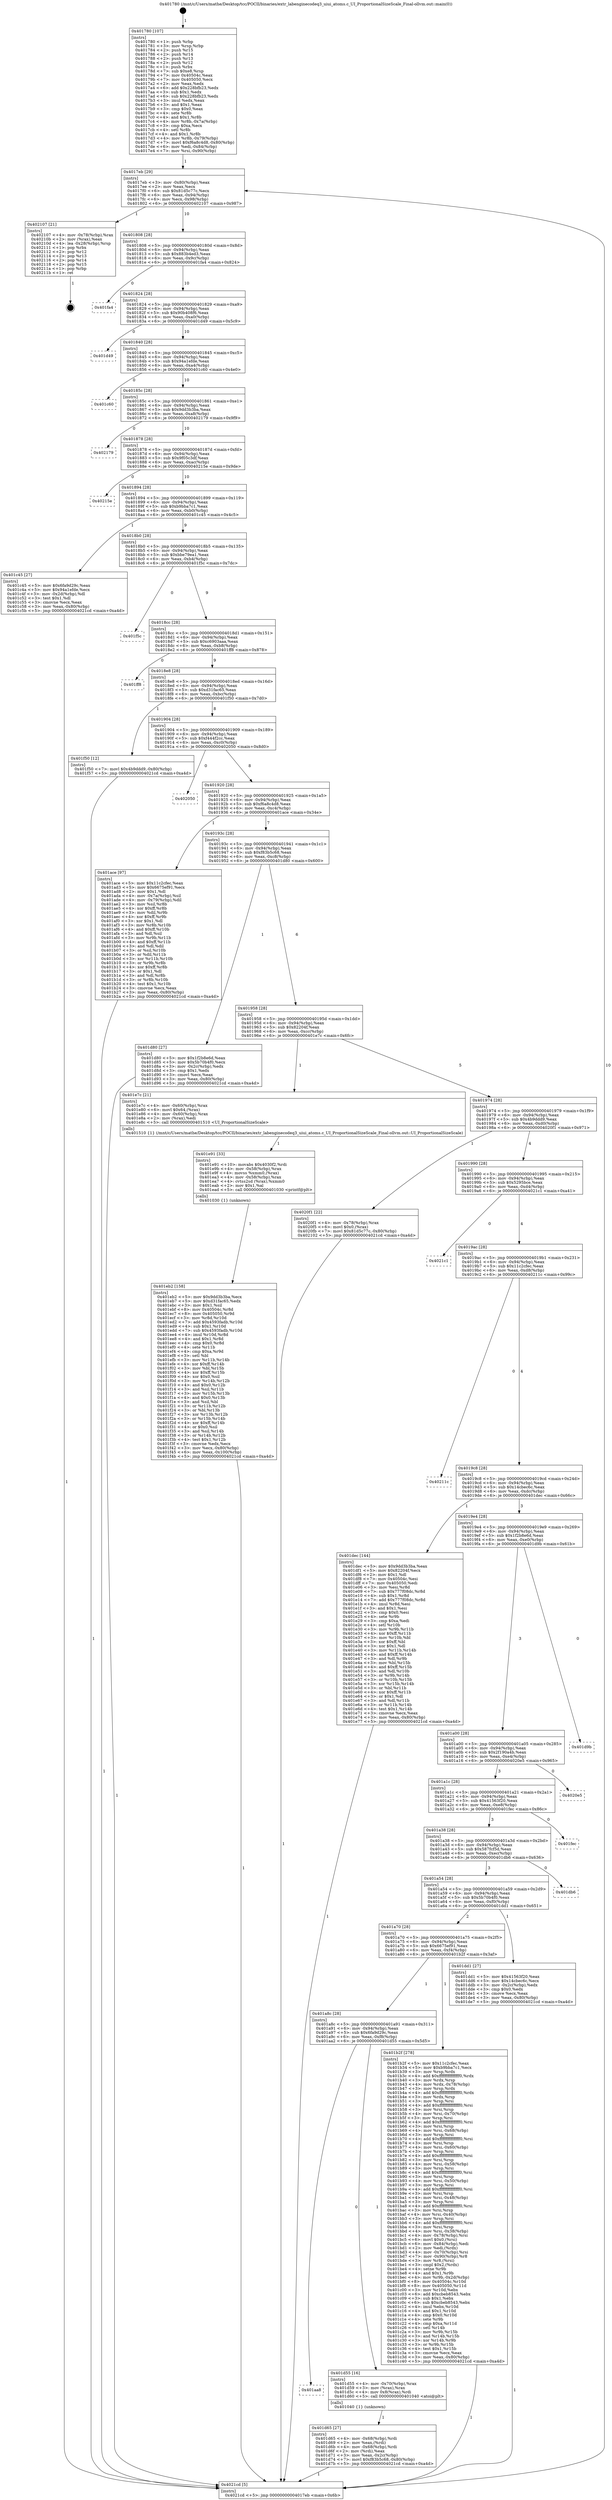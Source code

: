 digraph "0x401780" {
  label = "0x401780 (/mnt/c/Users/mathe/Desktop/tcc/POCII/binaries/extr_labenginecodeq3_uiui_atoms.c_UI_ProportionalSizeScale_Final-ollvm.out::main(0))"
  labelloc = "t"
  node[shape=record]

  Entry [label="",width=0.3,height=0.3,shape=circle,fillcolor=black,style=filled]
  "0x4017eb" [label="{
     0x4017eb [29]\l
     | [instrs]\l
     &nbsp;&nbsp;0x4017eb \<+3\>: mov -0x80(%rbp),%eax\l
     &nbsp;&nbsp;0x4017ee \<+2\>: mov %eax,%ecx\l
     &nbsp;&nbsp;0x4017f0 \<+6\>: sub $0x81d5c77c,%ecx\l
     &nbsp;&nbsp;0x4017f6 \<+6\>: mov %eax,-0x94(%rbp)\l
     &nbsp;&nbsp;0x4017fc \<+6\>: mov %ecx,-0x98(%rbp)\l
     &nbsp;&nbsp;0x401802 \<+6\>: je 0000000000402107 \<main+0x987\>\l
  }"]
  "0x402107" [label="{
     0x402107 [21]\l
     | [instrs]\l
     &nbsp;&nbsp;0x402107 \<+4\>: mov -0x78(%rbp),%rax\l
     &nbsp;&nbsp;0x40210b \<+2\>: mov (%rax),%eax\l
     &nbsp;&nbsp;0x40210d \<+4\>: lea -0x28(%rbp),%rsp\l
     &nbsp;&nbsp;0x402111 \<+1\>: pop %rbx\l
     &nbsp;&nbsp;0x402112 \<+2\>: pop %r12\l
     &nbsp;&nbsp;0x402114 \<+2\>: pop %r13\l
     &nbsp;&nbsp;0x402116 \<+2\>: pop %r14\l
     &nbsp;&nbsp;0x402118 \<+2\>: pop %r15\l
     &nbsp;&nbsp;0x40211a \<+1\>: pop %rbp\l
     &nbsp;&nbsp;0x40211b \<+1\>: ret\l
  }"]
  "0x401808" [label="{
     0x401808 [28]\l
     | [instrs]\l
     &nbsp;&nbsp;0x401808 \<+5\>: jmp 000000000040180d \<main+0x8d\>\l
     &nbsp;&nbsp;0x40180d \<+6\>: mov -0x94(%rbp),%eax\l
     &nbsp;&nbsp;0x401813 \<+5\>: sub $0x883b4ed3,%eax\l
     &nbsp;&nbsp;0x401818 \<+6\>: mov %eax,-0x9c(%rbp)\l
     &nbsp;&nbsp;0x40181e \<+6\>: je 0000000000401fa4 \<main+0x824\>\l
  }"]
  Exit [label="",width=0.3,height=0.3,shape=circle,fillcolor=black,style=filled,peripheries=2]
  "0x401fa4" [label="{
     0x401fa4\l
  }", style=dashed]
  "0x401824" [label="{
     0x401824 [28]\l
     | [instrs]\l
     &nbsp;&nbsp;0x401824 \<+5\>: jmp 0000000000401829 \<main+0xa9\>\l
     &nbsp;&nbsp;0x401829 \<+6\>: mov -0x94(%rbp),%eax\l
     &nbsp;&nbsp;0x40182f \<+5\>: sub $0x90b408f6,%eax\l
     &nbsp;&nbsp;0x401834 \<+6\>: mov %eax,-0xa0(%rbp)\l
     &nbsp;&nbsp;0x40183a \<+6\>: je 0000000000401d49 \<main+0x5c9\>\l
  }"]
  "0x401eb2" [label="{
     0x401eb2 [158]\l
     | [instrs]\l
     &nbsp;&nbsp;0x401eb2 \<+5\>: mov $0x9dd3b3ba,%ecx\l
     &nbsp;&nbsp;0x401eb7 \<+5\>: mov $0xd31fac65,%edx\l
     &nbsp;&nbsp;0x401ebc \<+3\>: mov $0x1,%sil\l
     &nbsp;&nbsp;0x401ebf \<+8\>: mov 0x40504c,%r8d\l
     &nbsp;&nbsp;0x401ec7 \<+8\>: mov 0x405050,%r9d\l
     &nbsp;&nbsp;0x401ecf \<+3\>: mov %r8d,%r10d\l
     &nbsp;&nbsp;0x401ed2 \<+7\>: add $0x4593fadb,%r10d\l
     &nbsp;&nbsp;0x401ed9 \<+4\>: sub $0x1,%r10d\l
     &nbsp;&nbsp;0x401edd \<+7\>: sub $0x4593fadb,%r10d\l
     &nbsp;&nbsp;0x401ee4 \<+4\>: imul %r10d,%r8d\l
     &nbsp;&nbsp;0x401ee8 \<+4\>: and $0x1,%r8d\l
     &nbsp;&nbsp;0x401eec \<+4\>: cmp $0x0,%r8d\l
     &nbsp;&nbsp;0x401ef0 \<+4\>: sete %r11b\l
     &nbsp;&nbsp;0x401ef4 \<+4\>: cmp $0xa,%r9d\l
     &nbsp;&nbsp;0x401ef8 \<+3\>: setl %bl\l
     &nbsp;&nbsp;0x401efb \<+3\>: mov %r11b,%r14b\l
     &nbsp;&nbsp;0x401efe \<+4\>: xor $0xff,%r14b\l
     &nbsp;&nbsp;0x401f02 \<+3\>: mov %bl,%r15b\l
     &nbsp;&nbsp;0x401f05 \<+4\>: xor $0xff,%r15b\l
     &nbsp;&nbsp;0x401f09 \<+4\>: xor $0x0,%sil\l
     &nbsp;&nbsp;0x401f0d \<+3\>: mov %r14b,%r12b\l
     &nbsp;&nbsp;0x401f10 \<+4\>: and $0x0,%r12b\l
     &nbsp;&nbsp;0x401f14 \<+3\>: and %sil,%r11b\l
     &nbsp;&nbsp;0x401f17 \<+3\>: mov %r15b,%r13b\l
     &nbsp;&nbsp;0x401f1a \<+4\>: and $0x0,%r13b\l
     &nbsp;&nbsp;0x401f1e \<+3\>: and %sil,%bl\l
     &nbsp;&nbsp;0x401f21 \<+3\>: or %r11b,%r12b\l
     &nbsp;&nbsp;0x401f24 \<+3\>: or %bl,%r13b\l
     &nbsp;&nbsp;0x401f27 \<+3\>: xor %r13b,%r12b\l
     &nbsp;&nbsp;0x401f2a \<+3\>: or %r15b,%r14b\l
     &nbsp;&nbsp;0x401f2d \<+4\>: xor $0xff,%r14b\l
     &nbsp;&nbsp;0x401f31 \<+4\>: or $0x0,%sil\l
     &nbsp;&nbsp;0x401f35 \<+3\>: and %sil,%r14b\l
     &nbsp;&nbsp;0x401f38 \<+3\>: or %r14b,%r12b\l
     &nbsp;&nbsp;0x401f3b \<+4\>: test $0x1,%r12b\l
     &nbsp;&nbsp;0x401f3f \<+3\>: cmovne %edx,%ecx\l
     &nbsp;&nbsp;0x401f42 \<+3\>: mov %ecx,-0x80(%rbp)\l
     &nbsp;&nbsp;0x401f45 \<+6\>: mov %eax,-0x100(%rbp)\l
     &nbsp;&nbsp;0x401f4b \<+5\>: jmp 00000000004021cd \<main+0xa4d\>\l
  }"]
  "0x401d49" [label="{
     0x401d49\l
  }", style=dashed]
  "0x401840" [label="{
     0x401840 [28]\l
     | [instrs]\l
     &nbsp;&nbsp;0x401840 \<+5\>: jmp 0000000000401845 \<main+0xc5\>\l
     &nbsp;&nbsp;0x401845 \<+6\>: mov -0x94(%rbp),%eax\l
     &nbsp;&nbsp;0x40184b \<+5\>: sub $0x94a1efde,%eax\l
     &nbsp;&nbsp;0x401850 \<+6\>: mov %eax,-0xa4(%rbp)\l
     &nbsp;&nbsp;0x401856 \<+6\>: je 0000000000401c60 \<main+0x4e0\>\l
  }"]
  "0x401e91" [label="{
     0x401e91 [33]\l
     | [instrs]\l
     &nbsp;&nbsp;0x401e91 \<+10\>: movabs $0x4030f2,%rdi\l
     &nbsp;&nbsp;0x401e9b \<+4\>: mov -0x58(%rbp),%rax\l
     &nbsp;&nbsp;0x401e9f \<+4\>: movss %xmm0,(%rax)\l
     &nbsp;&nbsp;0x401ea3 \<+4\>: mov -0x58(%rbp),%rax\l
     &nbsp;&nbsp;0x401ea7 \<+4\>: cvtss2sd (%rax),%xmm0\l
     &nbsp;&nbsp;0x401eab \<+2\>: mov $0x1,%al\l
     &nbsp;&nbsp;0x401ead \<+5\>: call 0000000000401030 \<printf@plt\>\l
     | [calls]\l
     &nbsp;&nbsp;0x401030 \{1\} (unknown)\l
  }"]
  "0x401c60" [label="{
     0x401c60\l
  }", style=dashed]
  "0x40185c" [label="{
     0x40185c [28]\l
     | [instrs]\l
     &nbsp;&nbsp;0x40185c \<+5\>: jmp 0000000000401861 \<main+0xe1\>\l
     &nbsp;&nbsp;0x401861 \<+6\>: mov -0x94(%rbp),%eax\l
     &nbsp;&nbsp;0x401867 \<+5\>: sub $0x9dd3b3ba,%eax\l
     &nbsp;&nbsp;0x40186c \<+6\>: mov %eax,-0xa8(%rbp)\l
     &nbsp;&nbsp;0x401872 \<+6\>: je 0000000000402179 \<main+0x9f9\>\l
  }"]
  "0x401d65" [label="{
     0x401d65 [27]\l
     | [instrs]\l
     &nbsp;&nbsp;0x401d65 \<+4\>: mov -0x68(%rbp),%rdi\l
     &nbsp;&nbsp;0x401d69 \<+2\>: mov %eax,(%rdi)\l
     &nbsp;&nbsp;0x401d6b \<+4\>: mov -0x68(%rbp),%rdi\l
     &nbsp;&nbsp;0x401d6f \<+2\>: mov (%rdi),%eax\l
     &nbsp;&nbsp;0x401d71 \<+3\>: mov %eax,-0x2c(%rbp)\l
     &nbsp;&nbsp;0x401d74 \<+7\>: movl $0xf83b5c68,-0x80(%rbp)\l
     &nbsp;&nbsp;0x401d7b \<+5\>: jmp 00000000004021cd \<main+0xa4d\>\l
  }"]
  "0x402179" [label="{
     0x402179\l
  }", style=dashed]
  "0x401878" [label="{
     0x401878 [28]\l
     | [instrs]\l
     &nbsp;&nbsp;0x401878 \<+5\>: jmp 000000000040187d \<main+0xfd\>\l
     &nbsp;&nbsp;0x40187d \<+6\>: mov -0x94(%rbp),%eax\l
     &nbsp;&nbsp;0x401883 \<+5\>: sub $0x9f05c3df,%eax\l
     &nbsp;&nbsp;0x401888 \<+6\>: mov %eax,-0xac(%rbp)\l
     &nbsp;&nbsp;0x40188e \<+6\>: je 000000000040215e \<main+0x9de\>\l
  }"]
  "0x401aa8" [label="{
     0x401aa8\l
  }", style=dashed]
  "0x40215e" [label="{
     0x40215e\l
  }", style=dashed]
  "0x401894" [label="{
     0x401894 [28]\l
     | [instrs]\l
     &nbsp;&nbsp;0x401894 \<+5\>: jmp 0000000000401899 \<main+0x119\>\l
     &nbsp;&nbsp;0x401899 \<+6\>: mov -0x94(%rbp),%eax\l
     &nbsp;&nbsp;0x40189f \<+5\>: sub $0xb9bba7c1,%eax\l
     &nbsp;&nbsp;0x4018a4 \<+6\>: mov %eax,-0xb0(%rbp)\l
     &nbsp;&nbsp;0x4018aa \<+6\>: je 0000000000401c45 \<main+0x4c5\>\l
  }"]
  "0x401d55" [label="{
     0x401d55 [16]\l
     | [instrs]\l
     &nbsp;&nbsp;0x401d55 \<+4\>: mov -0x70(%rbp),%rax\l
     &nbsp;&nbsp;0x401d59 \<+3\>: mov (%rax),%rax\l
     &nbsp;&nbsp;0x401d5c \<+4\>: mov 0x8(%rax),%rdi\l
     &nbsp;&nbsp;0x401d60 \<+5\>: call 0000000000401040 \<atoi@plt\>\l
     | [calls]\l
     &nbsp;&nbsp;0x401040 \{1\} (unknown)\l
  }"]
  "0x401c45" [label="{
     0x401c45 [27]\l
     | [instrs]\l
     &nbsp;&nbsp;0x401c45 \<+5\>: mov $0x6fa9d29c,%eax\l
     &nbsp;&nbsp;0x401c4a \<+5\>: mov $0x94a1efde,%ecx\l
     &nbsp;&nbsp;0x401c4f \<+3\>: mov -0x2d(%rbp),%dl\l
     &nbsp;&nbsp;0x401c52 \<+3\>: test $0x1,%dl\l
     &nbsp;&nbsp;0x401c55 \<+3\>: cmovne %ecx,%eax\l
     &nbsp;&nbsp;0x401c58 \<+3\>: mov %eax,-0x80(%rbp)\l
     &nbsp;&nbsp;0x401c5b \<+5\>: jmp 00000000004021cd \<main+0xa4d\>\l
  }"]
  "0x4018b0" [label="{
     0x4018b0 [28]\l
     | [instrs]\l
     &nbsp;&nbsp;0x4018b0 \<+5\>: jmp 00000000004018b5 \<main+0x135\>\l
     &nbsp;&nbsp;0x4018b5 \<+6\>: mov -0x94(%rbp),%eax\l
     &nbsp;&nbsp;0x4018bb \<+5\>: sub $0xbbe79ea1,%eax\l
     &nbsp;&nbsp;0x4018c0 \<+6\>: mov %eax,-0xb4(%rbp)\l
     &nbsp;&nbsp;0x4018c6 \<+6\>: je 0000000000401f5c \<main+0x7dc\>\l
  }"]
  "0x401a8c" [label="{
     0x401a8c [28]\l
     | [instrs]\l
     &nbsp;&nbsp;0x401a8c \<+5\>: jmp 0000000000401a91 \<main+0x311\>\l
     &nbsp;&nbsp;0x401a91 \<+6\>: mov -0x94(%rbp),%eax\l
     &nbsp;&nbsp;0x401a97 \<+5\>: sub $0x6fa9d29c,%eax\l
     &nbsp;&nbsp;0x401a9c \<+6\>: mov %eax,-0xf8(%rbp)\l
     &nbsp;&nbsp;0x401aa2 \<+6\>: je 0000000000401d55 \<main+0x5d5\>\l
  }"]
  "0x401f5c" [label="{
     0x401f5c\l
  }", style=dashed]
  "0x4018cc" [label="{
     0x4018cc [28]\l
     | [instrs]\l
     &nbsp;&nbsp;0x4018cc \<+5\>: jmp 00000000004018d1 \<main+0x151\>\l
     &nbsp;&nbsp;0x4018d1 \<+6\>: mov -0x94(%rbp),%eax\l
     &nbsp;&nbsp;0x4018d7 \<+5\>: sub $0xc6903aaa,%eax\l
     &nbsp;&nbsp;0x4018dc \<+6\>: mov %eax,-0xb8(%rbp)\l
     &nbsp;&nbsp;0x4018e2 \<+6\>: je 0000000000401ff8 \<main+0x878\>\l
  }"]
  "0x401b2f" [label="{
     0x401b2f [278]\l
     | [instrs]\l
     &nbsp;&nbsp;0x401b2f \<+5\>: mov $0x11c2cfec,%eax\l
     &nbsp;&nbsp;0x401b34 \<+5\>: mov $0xb9bba7c1,%ecx\l
     &nbsp;&nbsp;0x401b39 \<+3\>: mov %rsp,%rdx\l
     &nbsp;&nbsp;0x401b3c \<+4\>: add $0xfffffffffffffff0,%rdx\l
     &nbsp;&nbsp;0x401b40 \<+3\>: mov %rdx,%rsp\l
     &nbsp;&nbsp;0x401b43 \<+4\>: mov %rdx,-0x78(%rbp)\l
     &nbsp;&nbsp;0x401b47 \<+3\>: mov %rsp,%rdx\l
     &nbsp;&nbsp;0x401b4a \<+4\>: add $0xfffffffffffffff0,%rdx\l
     &nbsp;&nbsp;0x401b4e \<+3\>: mov %rdx,%rsp\l
     &nbsp;&nbsp;0x401b51 \<+3\>: mov %rsp,%rsi\l
     &nbsp;&nbsp;0x401b54 \<+4\>: add $0xfffffffffffffff0,%rsi\l
     &nbsp;&nbsp;0x401b58 \<+3\>: mov %rsi,%rsp\l
     &nbsp;&nbsp;0x401b5b \<+4\>: mov %rsi,-0x70(%rbp)\l
     &nbsp;&nbsp;0x401b5f \<+3\>: mov %rsp,%rsi\l
     &nbsp;&nbsp;0x401b62 \<+4\>: add $0xfffffffffffffff0,%rsi\l
     &nbsp;&nbsp;0x401b66 \<+3\>: mov %rsi,%rsp\l
     &nbsp;&nbsp;0x401b69 \<+4\>: mov %rsi,-0x68(%rbp)\l
     &nbsp;&nbsp;0x401b6d \<+3\>: mov %rsp,%rsi\l
     &nbsp;&nbsp;0x401b70 \<+4\>: add $0xfffffffffffffff0,%rsi\l
     &nbsp;&nbsp;0x401b74 \<+3\>: mov %rsi,%rsp\l
     &nbsp;&nbsp;0x401b77 \<+4\>: mov %rsi,-0x60(%rbp)\l
     &nbsp;&nbsp;0x401b7b \<+3\>: mov %rsp,%rsi\l
     &nbsp;&nbsp;0x401b7e \<+4\>: add $0xfffffffffffffff0,%rsi\l
     &nbsp;&nbsp;0x401b82 \<+3\>: mov %rsi,%rsp\l
     &nbsp;&nbsp;0x401b85 \<+4\>: mov %rsi,-0x58(%rbp)\l
     &nbsp;&nbsp;0x401b89 \<+3\>: mov %rsp,%rsi\l
     &nbsp;&nbsp;0x401b8c \<+4\>: add $0xfffffffffffffff0,%rsi\l
     &nbsp;&nbsp;0x401b90 \<+3\>: mov %rsi,%rsp\l
     &nbsp;&nbsp;0x401b93 \<+4\>: mov %rsi,-0x50(%rbp)\l
     &nbsp;&nbsp;0x401b97 \<+3\>: mov %rsp,%rsi\l
     &nbsp;&nbsp;0x401b9a \<+4\>: add $0xfffffffffffffff0,%rsi\l
     &nbsp;&nbsp;0x401b9e \<+3\>: mov %rsi,%rsp\l
     &nbsp;&nbsp;0x401ba1 \<+4\>: mov %rsi,-0x48(%rbp)\l
     &nbsp;&nbsp;0x401ba5 \<+3\>: mov %rsp,%rsi\l
     &nbsp;&nbsp;0x401ba8 \<+4\>: add $0xfffffffffffffff0,%rsi\l
     &nbsp;&nbsp;0x401bac \<+3\>: mov %rsi,%rsp\l
     &nbsp;&nbsp;0x401baf \<+4\>: mov %rsi,-0x40(%rbp)\l
     &nbsp;&nbsp;0x401bb3 \<+3\>: mov %rsp,%rsi\l
     &nbsp;&nbsp;0x401bb6 \<+4\>: add $0xfffffffffffffff0,%rsi\l
     &nbsp;&nbsp;0x401bba \<+3\>: mov %rsi,%rsp\l
     &nbsp;&nbsp;0x401bbd \<+4\>: mov %rsi,-0x38(%rbp)\l
     &nbsp;&nbsp;0x401bc1 \<+4\>: mov -0x78(%rbp),%rsi\l
     &nbsp;&nbsp;0x401bc5 \<+6\>: movl $0x0,(%rsi)\l
     &nbsp;&nbsp;0x401bcb \<+6\>: mov -0x84(%rbp),%edi\l
     &nbsp;&nbsp;0x401bd1 \<+2\>: mov %edi,(%rdx)\l
     &nbsp;&nbsp;0x401bd3 \<+4\>: mov -0x70(%rbp),%rsi\l
     &nbsp;&nbsp;0x401bd7 \<+7\>: mov -0x90(%rbp),%r8\l
     &nbsp;&nbsp;0x401bde \<+3\>: mov %r8,(%rsi)\l
     &nbsp;&nbsp;0x401be1 \<+3\>: cmpl $0x2,(%rdx)\l
     &nbsp;&nbsp;0x401be4 \<+4\>: setne %r9b\l
     &nbsp;&nbsp;0x401be8 \<+4\>: and $0x1,%r9b\l
     &nbsp;&nbsp;0x401bec \<+4\>: mov %r9b,-0x2d(%rbp)\l
     &nbsp;&nbsp;0x401bf0 \<+8\>: mov 0x40504c,%r10d\l
     &nbsp;&nbsp;0x401bf8 \<+8\>: mov 0x405050,%r11d\l
     &nbsp;&nbsp;0x401c00 \<+3\>: mov %r10d,%ebx\l
     &nbsp;&nbsp;0x401c03 \<+6\>: add $0xcbeb8543,%ebx\l
     &nbsp;&nbsp;0x401c09 \<+3\>: sub $0x1,%ebx\l
     &nbsp;&nbsp;0x401c0c \<+6\>: sub $0xcbeb8543,%ebx\l
     &nbsp;&nbsp;0x401c12 \<+4\>: imul %ebx,%r10d\l
     &nbsp;&nbsp;0x401c16 \<+4\>: and $0x1,%r10d\l
     &nbsp;&nbsp;0x401c1a \<+4\>: cmp $0x0,%r10d\l
     &nbsp;&nbsp;0x401c1e \<+4\>: sete %r9b\l
     &nbsp;&nbsp;0x401c22 \<+4\>: cmp $0xa,%r11d\l
     &nbsp;&nbsp;0x401c26 \<+4\>: setl %r14b\l
     &nbsp;&nbsp;0x401c2a \<+3\>: mov %r9b,%r15b\l
     &nbsp;&nbsp;0x401c2d \<+3\>: and %r14b,%r15b\l
     &nbsp;&nbsp;0x401c30 \<+3\>: xor %r14b,%r9b\l
     &nbsp;&nbsp;0x401c33 \<+3\>: or %r9b,%r15b\l
     &nbsp;&nbsp;0x401c36 \<+4\>: test $0x1,%r15b\l
     &nbsp;&nbsp;0x401c3a \<+3\>: cmovne %ecx,%eax\l
     &nbsp;&nbsp;0x401c3d \<+3\>: mov %eax,-0x80(%rbp)\l
     &nbsp;&nbsp;0x401c40 \<+5\>: jmp 00000000004021cd \<main+0xa4d\>\l
  }"]
  "0x401ff8" [label="{
     0x401ff8\l
  }", style=dashed]
  "0x4018e8" [label="{
     0x4018e8 [28]\l
     | [instrs]\l
     &nbsp;&nbsp;0x4018e8 \<+5\>: jmp 00000000004018ed \<main+0x16d\>\l
     &nbsp;&nbsp;0x4018ed \<+6\>: mov -0x94(%rbp),%eax\l
     &nbsp;&nbsp;0x4018f3 \<+5\>: sub $0xd31fac65,%eax\l
     &nbsp;&nbsp;0x4018f8 \<+6\>: mov %eax,-0xbc(%rbp)\l
     &nbsp;&nbsp;0x4018fe \<+6\>: je 0000000000401f50 \<main+0x7d0\>\l
  }"]
  "0x401a70" [label="{
     0x401a70 [28]\l
     | [instrs]\l
     &nbsp;&nbsp;0x401a70 \<+5\>: jmp 0000000000401a75 \<main+0x2f5\>\l
     &nbsp;&nbsp;0x401a75 \<+6\>: mov -0x94(%rbp),%eax\l
     &nbsp;&nbsp;0x401a7b \<+5\>: sub $0x6675ef91,%eax\l
     &nbsp;&nbsp;0x401a80 \<+6\>: mov %eax,-0xf4(%rbp)\l
     &nbsp;&nbsp;0x401a86 \<+6\>: je 0000000000401b2f \<main+0x3af\>\l
  }"]
  "0x401f50" [label="{
     0x401f50 [12]\l
     | [instrs]\l
     &nbsp;&nbsp;0x401f50 \<+7\>: movl $0x4b9ddd9,-0x80(%rbp)\l
     &nbsp;&nbsp;0x401f57 \<+5\>: jmp 00000000004021cd \<main+0xa4d\>\l
  }"]
  "0x401904" [label="{
     0x401904 [28]\l
     | [instrs]\l
     &nbsp;&nbsp;0x401904 \<+5\>: jmp 0000000000401909 \<main+0x189\>\l
     &nbsp;&nbsp;0x401909 \<+6\>: mov -0x94(%rbp),%eax\l
     &nbsp;&nbsp;0x40190f \<+5\>: sub $0xf444f2cc,%eax\l
     &nbsp;&nbsp;0x401914 \<+6\>: mov %eax,-0xc0(%rbp)\l
     &nbsp;&nbsp;0x40191a \<+6\>: je 0000000000402050 \<main+0x8d0\>\l
  }"]
  "0x401dd1" [label="{
     0x401dd1 [27]\l
     | [instrs]\l
     &nbsp;&nbsp;0x401dd1 \<+5\>: mov $0x41563f20,%eax\l
     &nbsp;&nbsp;0x401dd6 \<+5\>: mov $0x14cbec6c,%ecx\l
     &nbsp;&nbsp;0x401ddb \<+3\>: mov -0x2c(%rbp),%edx\l
     &nbsp;&nbsp;0x401dde \<+3\>: cmp $0x0,%edx\l
     &nbsp;&nbsp;0x401de1 \<+3\>: cmove %ecx,%eax\l
     &nbsp;&nbsp;0x401de4 \<+3\>: mov %eax,-0x80(%rbp)\l
     &nbsp;&nbsp;0x401de7 \<+5\>: jmp 00000000004021cd \<main+0xa4d\>\l
  }"]
  "0x402050" [label="{
     0x402050\l
  }", style=dashed]
  "0x401920" [label="{
     0x401920 [28]\l
     | [instrs]\l
     &nbsp;&nbsp;0x401920 \<+5\>: jmp 0000000000401925 \<main+0x1a5\>\l
     &nbsp;&nbsp;0x401925 \<+6\>: mov -0x94(%rbp),%eax\l
     &nbsp;&nbsp;0x40192b \<+5\>: sub $0xf6a8c4d8,%eax\l
     &nbsp;&nbsp;0x401930 \<+6\>: mov %eax,-0xc4(%rbp)\l
     &nbsp;&nbsp;0x401936 \<+6\>: je 0000000000401ace \<main+0x34e\>\l
  }"]
  "0x401a54" [label="{
     0x401a54 [28]\l
     | [instrs]\l
     &nbsp;&nbsp;0x401a54 \<+5\>: jmp 0000000000401a59 \<main+0x2d9\>\l
     &nbsp;&nbsp;0x401a59 \<+6\>: mov -0x94(%rbp),%eax\l
     &nbsp;&nbsp;0x401a5f \<+5\>: sub $0x5b70b4f0,%eax\l
     &nbsp;&nbsp;0x401a64 \<+6\>: mov %eax,-0xf0(%rbp)\l
     &nbsp;&nbsp;0x401a6a \<+6\>: je 0000000000401dd1 \<main+0x651\>\l
  }"]
  "0x401ace" [label="{
     0x401ace [97]\l
     | [instrs]\l
     &nbsp;&nbsp;0x401ace \<+5\>: mov $0x11c2cfec,%eax\l
     &nbsp;&nbsp;0x401ad3 \<+5\>: mov $0x6675ef91,%ecx\l
     &nbsp;&nbsp;0x401ad8 \<+2\>: mov $0x1,%dl\l
     &nbsp;&nbsp;0x401ada \<+4\>: mov -0x7a(%rbp),%sil\l
     &nbsp;&nbsp;0x401ade \<+4\>: mov -0x79(%rbp),%dil\l
     &nbsp;&nbsp;0x401ae2 \<+3\>: mov %sil,%r8b\l
     &nbsp;&nbsp;0x401ae5 \<+4\>: xor $0xff,%r8b\l
     &nbsp;&nbsp;0x401ae9 \<+3\>: mov %dil,%r9b\l
     &nbsp;&nbsp;0x401aec \<+4\>: xor $0xff,%r9b\l
     &nbsp;&nbsp;0x401af0 \<+3\>: xor $0x1,%dl\l
     &nbsp;&nbsp;0x401af3 \<+3\>: mov %r8b,%r10b\l
     &nbsp;&nbsp;0x401af6 \<+4\>: and $0xff,%r10b\l
     &nbsp;&nbsp;0x401afa \<+3\>: and %dl,%sil\l
     &nbsp;&nbsp;0x401afd \<+3\>: mov %r9b,%r11b\l
     &nbsp;&nbsp;0x401b00 \<+4\>: and $0xff,%r11b\l
     &nbsp;&nbsp;0x401b04 \<+3\>: and %dl,%dil\l
     &nbsp;&nbsp;0x401b07 \<+3\>: or %sil,%r10b\l
     &nbsp;&nbsp;0x401b0a \<+3\>: or %dil,%r11b\l
     &nbsp;&nbsp;0x401b0d \<+3\>: xor %r11b,%r10b\l
     &nbsp;&nbsp;0x401b10 \<+3\>: or %r9b,%r8b\l
     &nbsp;&nbsp;0x401b13 \<+4\>: xor $0xff,%r8b\l
     &nbsp;&nbsp;0x401b17 \<+3\>: or $0x1,%dl\l
     &nbsp;&nbsp;0x401b1a \<+3\>: and %dl,%r8b\l
     &nbsp;&nbsp;0x401b1d \<+3\>: or %r8b,%r10b\l
     &nbsp;&nbsp;0x401b20 \<+4\>: test $0x1,%r10b\l
     &nbsp;&nbsp;0x401b24 \<+3\>: cmovne %ecx,%eax\l
     &nbsp;&nbsp;0x401b27 \<+3\>: mov %eax,-0x80(%rbp)\l
     &nbsp;&nbsp;0x401b2a \<+5\>: jmp 00000000004021cd \<main+0xa4d\>\l
  }"]
  "0x40193c" [label="{
     0x40193c [28]\l
     | [instrs]\l
     &nbsp;&nbsp;0x40193c \<+5\>: jmp 0000000000401941 \<main+0x1c1\>\l
     &nbsp;&nbsp;0x401941 \<+6\>: mov -0x94(%rbp),%eax\l
     &nbsp;&nbsp;0x401947 \<+5\>: sub $0xf83b5c68,%eax\l
     &nbsp;&nbsp;0x40194c \<+6\>: mov %eax,-0xc8(%rbp)\l
     &nbsp;&nbsp;0x401952 \<+6\>: je 0000000000401d80 \<main+0x600\>\l
  }"]
  "0x4021cd" [label="{
     0x4021cd [5]\l
     | [instrs]\l
     &nbsp;&nbsp;0x4021cd \<+5\>: jmp 00000000004017eb \<main+0x6b\>\l
  }"]
  "0x401780" [label="{
     0x401780 [107]\l
     | [instrs]\l
     &nbsp;&nbsp;0x401780 \<+1\>: push %rbp\l
     &nbsp;&nbsp;0x401781 \<+3\>: mov %rsp,%rbp\l
     &nbsp;&nbsp;0x401784 \<+2\>: push %r15\l
     &nbsp;&nbsp;0x401786 \<+2\>: push %r14\l
     &nbsp;&nbsp;0x401788 \<+2\>: push %r13\l
     &nbsp;&nbsp;0x40178a \<+2\>: push %r12\l
     &nbsp;&nbsp;0x40178c \<+1\>: push %rbx\l
     &nbsp;&nbsp;0x40178d \<+7\>: sub $0xe8,%rsp\l
     &nbsp;&nbsp;0x401794 \<+7\>: mov 0x40504c,%eax\l
     &nbsp;&nbsp;0x40179b \<+7\>: mov 0x405050,%ecx\l
     &nbsp;&nbsp;0x4017a2 \<+2\>: mov %eax,%edx\l
     &nbsp;&nbsp;0x4017a4 \<+6\>: add $0x228bfb23,%edx\l
     &nbsp;&nbsp;0x4017aa \<+3\>: sub $0x1,%edx\l
     &nbsp;&nbsp;0x4017ad \<+6\>: sub $0x228bfb23,%edx\l
     &nbsp;&nbsp;0x4017b3 \<+3\>: imul %edx,%eax\l
     &nbsp;&nbsp;0x4017b6 \<+3\>: and $0x1,%eax\l
     &nbsp;&nbsp;0x4017b9 \<+3\>: cmp $0x0,%eax\l
     &nbsp;&nbsp;0x4017bc \<+4\>: sete %r8b\l
     &nbsp;&nbsp;0x4017c0 \<+4\>: and $0x1,%r8b\l
     &nbsp;&nbsp;0x4017c4 \<+4\>: mov %r8b,-0x7a(%rbp)\l
     &nbsp;&nbsp;0x4017c8 \<+3\>: cmp $0xa,%ecx\l
     &nbsp;&nbsp;0x4017cb \<+4\>: setl %r8b\l
     &nbsp;&nbsp;0x4017cf \<+4\>: and $0x1,%r8b\l
     &nbsp;&nbsp;0x4017d3 \<+4\>: mov %r8b,-0x79(%rbp)\l
     &nbsp;&nbsp;0x4017d7 \<+7\>: movl $0xf6a8c4d8,-0x80(%rbp)\l
     &nbsp;&nbsp;0x4017de \<+6\>: mov %edi,-0x84(%rbp)\l
     &nbsp;&nbsp;0x4017e4 \<+7\>: mov %rsi,-0x90(%rbp)\l
  }"]
  "0x401db6" [label="{
     0x401db6\l
  }", style=dashed]
  "0x401d80" [label="{
     0x401d80 [27]\l
     | [instrs]\l
     &nbsp;&nbsp;0x401d80 \<+5\>: mov $0x1f2b8e6d,%eax\l
     &nbsp;&nbsp;0x401d85 \<+5\>: mov $0x5b70b4f0,%ecx\l
     &nbsp;&nbsp;0x401d8a \<+3\>: mov -0x2c(%rbp),%edx\l
     &nbsp;&nbsp;0x401d8d \<+3\>: cmp $0x1,%edx\l
     &nbsp;&nbsp;0x401d90 \<+3\>: cmovl %ecx,%eax\l
     &nbsp;&nbsp;0x401d93 \<+3\>: mov %eax,-0x80(%rbp)\l
     &nbsp;&nbsp;0x401d96 \<+5\>: jmp 00000000004021cd \<main+0xa4d\>\l
  }"]
  "0x401958" [label="{
     0x401958 [28]\l
     | [instrs]\l
     &nbsp;&nbsp;0x401958 \<+5\>: jmp 000000000040195d \<main+0x1dd\>\l
     &nbsp;&nbsp;0x40195d \<+6\>: mov -0x94(%rbp),%eax\l
     &nbsp;&nbsp;0x401963 \<+5\>: sub $0x82204f,%eax\l
     &nbsp;&nbsp;0x401968 \<+6\>: mov %eax,-0xcc(%rbp)\l
     &nbsp;&nbsp;0x40196e \<+6\>: je 0000000000401e7c \<main+0x6fc\>\l
  }"]
  "0x401a38" [label="{
     0x401a38 [28]\l
     | [instrs]\l
     &nbsp;&nbsp;0x401a38 \<+5\>: jmp 0000000000401a3d \<main+0x2bd\>\l
     &nbsp;&nbsp;0x401a3d \<+6\>: mov -0x94(%rbp),%eax\l
     &nbsp;&nbsp;0x401a43 \<+5\>: sub $0x587fcf5d,%eax\l
     &nbsp;&nbsp;0x401a48 \<+6\>: mov %eax,-0xec(%rbp)\l
     &nbsp;&nbsp;0x401a4e \<+6\>: je 0000000000401db6 \<main+0x636\>\l
  }"]
  "0x401e7c" [label="{
     0x401e7c [21]\l
     | [instrs]\l
     &nbsp;&nbsp;0x401e7c \<+4\>: mov -0x60(%rbp),%rax\l
     &nbsp;&nbsp;0x401e80 \<+6\>: movl $0x64,(%rax)\l
     &nbsp;&nbsp;0x401e86 \<+4\>: mov -0x60(%rbp),%rax\l
     &nbsp;&nbsp;0x401e8a \<+2\>: mov (%rax),%edi\l
     &nbsp;&nbsp;0x401e8c \<+5\>: call 0000000000401510 \<UI_ProportionalSizeScale\>\l
     | [calls]\l
     &nbsp;&nbsp;0x401510 \{1\} (/mnt/c/Users/mathe/Desktop/tcc/POCII/binaries/extr_labenginecodeq3_uiui_atoms.c_UI_ProportionalSizeScale_Final-ollvm.out::UI_ProportionalSizeScale)\l
  }"]
  "0x401974" [label="{
     0x401974 [28]\l
     | [instrs]\l
     &nbsp;&nbsp;0x401974 \<+5\>: jmp 0000000000401979 \<main+0x1f9\>\l
     &nbsp;&nbsp;0x401979 \<+6\>: mov -0x94(%rbp),%eax\l
     &nbsp;&nbsp;0x40197f \<+5\>: sub $0x4b9ddd9,%eax\l
     &nbsp;&nbsp;0x401984 \<+6\>: mov %eax,-0xd0(%rbp)\l
     &nbsp;&nbsp;0x40198a \<+6\>: je 00000000004020f1 \<main+0x971\>\l
  }"]
  "0x401fec" [label="{
     0x401fec\l
  }", style=dashed]
  "0x4020f1" [label="{
     0x4020f1 [22]\l
     | [instrs]\l
     &nbsp;&nbsp;0x4020f1 \<+4\>: mov -0x78(%rbp),%rax\l
     &nbsp;&nbsp;0x4020f5 \<+6\>: movl $0x0,(%rax)\l
     &nbsp;&nbsp;0x4020fb \<+7\>: movl $0x81d5c77c,-0x80(%rbp)\l
     &nbsp;&nbsp;0x402102 \<+5\>: jmp 00000000004021cd \<main+0xa4d\>\l
  }"]
  "0x401990" [label="{
     0x401990 [28]\l
     | [instrs]\l
     &nbsp;&nbsp;0x401990 \<+5\>: jmp 0000000000401995 \<main+0x215\>\l
     &nbsp;&nbsp;0x401995 \<+6\>: mov -0x94(%rbp),%eax\l
     &nbsp;&nbsp;0x40199b \<+5\>: sub $0x5295bce,%eax\l
     &nbsp;&nbsp;0x4019a0 \<+6\>: mov %eax,-0xd4(%rbp)\l
     &nbsp;&nbsp;0x4019a6 \<+6\>: je 00000000004021c1 \<main+0xa41\>\l
  }"]
  "0x401a1c" [label="{
     0x401a1c [28]\l
     | [instrs]\l
     &nbsp;&nbsp;0x401a1c \<+5\>: jmp 0000000000401a21 \<main+0x2a1\>\l
     &nbsp;&nbsp;0x401a21 \<+6\>: mov -0x94(%rbp),%eax\l
     &nbsp;&nbsp;0x401a27 \<+5\>: sub $0x41563f20,%eax\l
     &nbsp;&nbsp;0x401a2c \<+6\>: mov %eax,-0xe8(%rbp)\l
     &nbsp;&nbsp;0x401a32 \<+6\>: je 0000000000401fec \<main+0x86c\>\l
  }"]
  "0x4021c1" [label="{
     0x4021c1\l
  }", style=dashed]
  "0x4019ac" [label="{
     0x4019ac [28]\l
     | [instrs]\l
     &nbsp;&nbsp;0x4019ac \<+5\>: jmp 00000000004019b1 \<main+0x231\>\l
     &nbsp;&nbsp;0x4019b1 \<+6\>: mov -0x94(%rbp),%eax\l
     &nbsp;&nbsp;0x4019b7 \<+5\>: sub $0x11c2cfec,%eax\l
     &nbsp;&nbsp;0x4019bc \<+6\>: mov %eax,-0xd8(%rbp)\l
     &nbsp;&nbsp;0x4019c2 \<+6\>: je 000000000040211c \<main+0x99c\>\l
  }"]
  "0x4020e5" [label="{
     0x4020e5\l
  }", style=dashed]
  "0x40211c" [label="{
     0x40211c\l
  }", style=dashed]
  "0x4019c8" [label="{
     0x4019c8 [28]\l
     | [instrs]\l
     &nbsp;&nbsp;0x4019c8 \<+5\>: jmp 00000000004019cd \<main+0x24d\>\l
     &nbsp;&nbsp;0x4019cd \<+6\>: mov -0x94(%rbp),%eax\l
     &nbsp;&nbsp;0x4019d3 \<+5\>: sub $0x14cbec6c,%eax\l
     &nbsp;&nbsp;0x4019d8 \<+6\>: mov %eax,-0xdc(%rbp)\l
     &nbsp;&nbsp;0x4019de \<+6\>: je 0000000000401dec \<main+0x66c\>\l
  }"]
  "0x401a00" [label="{
     0x401a00 [28]\l
     | [instrs]\l
     &nbsp;&nbsp;0x401a00 \<+5\>: jmp 0000000000401a05 \<main+0x285\>\l
     &nbsp;&nbsp;0x401a05 \<+6\>: mov -0x94(%rbp),%eax\l
     &nbsp;&nbsp;0x401a0b \<+5\>: sub $0x2f190a4b,%eax\l
     &nbsp;&nbsp;0x401a10 \<+6\>: mov %eax,-0xe4(%rbp)\l
     &nbsp;&nbsp;0x401a16 \<+6\>: je 00000000004020e5 \<main+0x965\>\l
  }"]
  "0x401dec" [label="{
     0x401dec [144]\l
     | [instrs]\l
     &nbsp;&nbsp;0x401dec \<+5\>: mov $0x9dd3b3ba,%eax\l
     &nbsp;&nbsp;0x401df1 \<+5\>: mov $0x82204f,%ecx\l
     &nbsp;&nbsp;0x401df6 \<+2\>: mov $0x1,%dl\l
     &nbsp;&nbsp;0x401df8 \<+7\>: mov 0x40504c,%esi\l
     &nbsp;&nbsp;0x401dff \<+7\>: mov 0x405050,%edi\l
     &nbsp;&nbsp;0x401e06 \<+3\>: mov %esi,%r8d\l
     &nbsp;&nbsp;0x401e09 \<+7\>: sub $0x777f08dc,%r8d\l
     &nbsp;&nbsp;0x401e10 \<+4\>: sub $0x1,%r8d\l
     &nbsp;&nbsp;0x401e14 \<+7\>: add $0x777f08dc,%r8d\l
     &nbsp;&nbsp;0x401e1b \<+4\>: imul %r8d,%esi\l
     &nbsp;&nbsp;0x401e1f \<+3\>: and $0x1,%esi\l
     &nbsp;&nbsp;0x401e22 \<+3\>: cmp $0x0,%esi\l
     &nbsp;&nbsp;0x401e25 \<+4\>: sete %r9b\l
     &nbsp;&nbsp;0x401e29 \<+3\>: cmp $0xa,%edi\l
     &nbsp;&nbsp;0x401e2c \<+4\>: setl %r10b\l
     &nbsp;&nbsp;0x401e30 \<+3\>: mov %r9b,%r11b\l
     &nbsp;&nbsp;0x401e33 \<+4\>: xor $0xff,%r11b\l
     &nbsp;&nbsp;0x401e37 \<+3\>: mov %r10b,%bl\l
     &nbsp;&nbsp;0x401e3a \<+3\>: xor $0xff,%bl\l
     &nbsp;&nbsp;0x401e3d \<+3\>: xor $0x1,%dl\l
     &nbsp;&nbsp;0x401e40 \<+3\>: mov %r11b,%r14b\l
     &nbsp;&nbsp;0x401e43 \<+4\>: and $0xff,%r14b\l
     &nbsp;&nbsp;0x401e47 \<+3\>: and %dl,%r9b\l
     &nbsp;&nbsp;0x401e4a \<+3\>: mov %bl,%r15b\l
     &nbsp;&nbsp;0x401e4d \<+4\>: and $0xff,%r15b\l
     &nbsp;&nbsp;0x401e51 \<+3\>: and %dl,%r10b\l
     &nbsp;&nbsp;0x401e54 \<+3\>: or %r9b,%r14b\l
     &nbsp;&nbsp;0x401e57 \<+3\>: or %r10b,%r15b\l
     &nbsp;&nbsp;0x401e5a \<+3\>: xor %r15b,%r14b\l
     &nbsp;&nbsp;0x401e5d \<+3\>: or %bl,%r11b\l
     &nbsp;&nbsp;0x401e60 \<+4\>: xor $0xff,%r11b\l
     &nbsp;&nbsp;0x401e64 \<+3\>: or $0x1,%dl\l
     &nbsp;&nbsp;0x401e67 \<+3\>: and %dl,%r11b\l
     &nbsp;&nbsp;0x401e6a \<+3\>: or %r11b,%r14b\l
     &nbsp;&nbsp;0x401e6d \<+4\>: test $0x1,%r14b\l
     &nbsp;&nbsp;0x401e71 \<+3\>: cmovne %ecx,%eax\l
     &nbsp;&nbsp;0x401e74 \<+3\>: mov %eax,-0x80(%rbp)\l
     &nbsp;&nbsp;0x401e77 \<+5\>: jmp 00000000004021cd \<main+0xa4d\>\l
  }"]
  "0x4019e4" [label="{
     0x4019e4 [28]\l
     | [instrs]\l
     &nbsp;&nbsp;0x4019e4 \<+5\>: jmp 00000000004019e9 \<main+0x269\>\l
     &nbsp;&nbsp;0x4019e9 \<+6\>: mov -0x94(%rbp),%eax\l
     &nbsp;&nbsp;0x4019ef \<+5\>: sub $0x1f2b8e6d,%eax\l
     &nbsp;&nbsp;0x4019f4 \<+6\>: mov %eax,-0xe0(%rbp)\l
     &nbsp;&nbsp;0x4019fa \<+6\>: je 0000000000401d9b \<main+0x61b\>\l
  }"]
  "0x401d9b" [label="{
     0x401d9b\l
  }", style=dashed]
  Entry -> "0x401780" [label=" 1"]
  "0x4017eb" -> "0x402107" [label=" 1"]
  "0x4017eb" -> "0x401808" [label=" 10"]
  "0x402107" -> Exit [label=" 1"]
  "0x401808" -> "0x401fa4" [label=" 0"]
  "0x401808" -> "0x401824" [label=" 10"]
  "0x4020f1" -> "0x4021cd" [label=" 1"]
  "0x401824" -> "0x401d49" [label=" 0"]
  "0x401824" -> "0x401840" [label=" 10"]
  "0x401f50" -> "0x4021cd" [label=" 1"]
  "0x401840" -> "0x401c60" [label=" 0"]
  "0x401840" -> "0x40185c" [label=" 10"]
  "0x401eb2" -> "0x4021cd" [label=" 1"]
  "0x40185c" -> "0x402179" [label=" 0"]
  "0x40185c" -> "0x401878" [label=" 10"]
  "0x401e91" -> "0x401eb2" [label=" 1"]
  "0x401878" -> "0x40215e" [label=" 0"]
  "0x401878" -> "0x401894" [label=" 10"]
  "0x401e7c" -> "0x401e91" [label=" 1"]
  "0x401894" -> "0x401c45" [label=" 1"]
  "0x401894" -> "0x4018b0" [label=" 9"]
  "0x401dec" -> "0x4021cd" [label=" 1"]
  "0x4018b0" -> "0x401f5c" [label=" 0"]
  "0x4018b0" -> "0x4018cc" [label=" 9"]
  "0x401d65" -> "0x4021cd" [label=" 1"]
  "0x4018cc" -> "0x401ff8" [label=" 0"]
  "0x4018cc" -> "0x4018e8" [label=" 9"]
  "0x401d55" -> "0x401d65" [label=" 1"]
  "0x4018e8" -> "0x401f50" [label=" 1"]
  "0x4018e8" -> "0x401904" [label=" 8"]
  "0x401a8c" -> "0x401d55" [label=" 1"]
  "0x401904" -> "0x402050" [label=" 0"]
  "0x401904" -> "0x401920" [label=" 8"]
  "0x401dd1" -> "0x4021cd" [label=" 1"]
  "0x401920" -> "0x401ace" [label=" 1"]
  "0x401920" -> "0x40193c" [label=" 7"]
  "0x401ace" -> "0x4021cd" [label=" 1"]
  "0x401780" -> "0x4017eb" [label=" 1"]
  "0x4021cd" -> "0x4017eb" [label=" 10"]
  "0x401b2f" -> "0x4021cd" [label=" 1"]
  "0x40193c" -> "0x401d80" [label=" 1"]
  "0x40193c" -> "0x401958" [label=" 6"]
  "0x401d80" -> "0x4021cd" [label=" 1"]
  "0x401958" -> "0x401e7c" [label=" 1"]
  "0x401958" -> "0x401974" [label=" 5"]
  "0x401a70" -> "0x401b2f" [label=" 1"]
  "0x401974" -> "0x4020f1" [label=" 1"]
  "0x401974" -> "0x401990" [label=" 4"]
  "0x401a8c" -> "0x401aa8" [label=" 0"]
  "0x401990" -> "0x4021c1" [label=" 0"]
  "0x401990" -> "0x4019ac" [label=" 4"]
  "0x401a54" -> "0x401dd1" [label=" 1"]
  "0x4019ac" -> "0x40211c" [label=" 0"]
  "0x4019ac" -> "0x4019c8" [label=" 4"]
  "0x401c45" -> "0x4021cd" [label=" 1"]
  "0x4019c8" -> "0x401dec" [label=" 1"]
  "0x4019c8" -> "0x4019e4" [label=" 3"]
  "0x401a38" -> "0x401db6" [label=" 0"]
  "0x4019e4" -> "0x401d9b" [label=" 0"]
  "0x4019e4" -> "0x401a00" [label=" 3"]
  "0x401a38" -> "0x401a54" [label=" 3"]
  "0x401a00" -> "0x4020e5" [label=" 0"]
  "0x401a00" -> "0x401a1c" [label=" 3"]
  "0x401a54" -> "0x401a70" [label=" 2"]
  "0x401a1c" -> "0x401fec" [label=" 0"]
  "0x401a1c" -> "0x401a38" [label=" 3"]
  "0x401a70" -> "0x401a8c" [label=" 1"]
}
